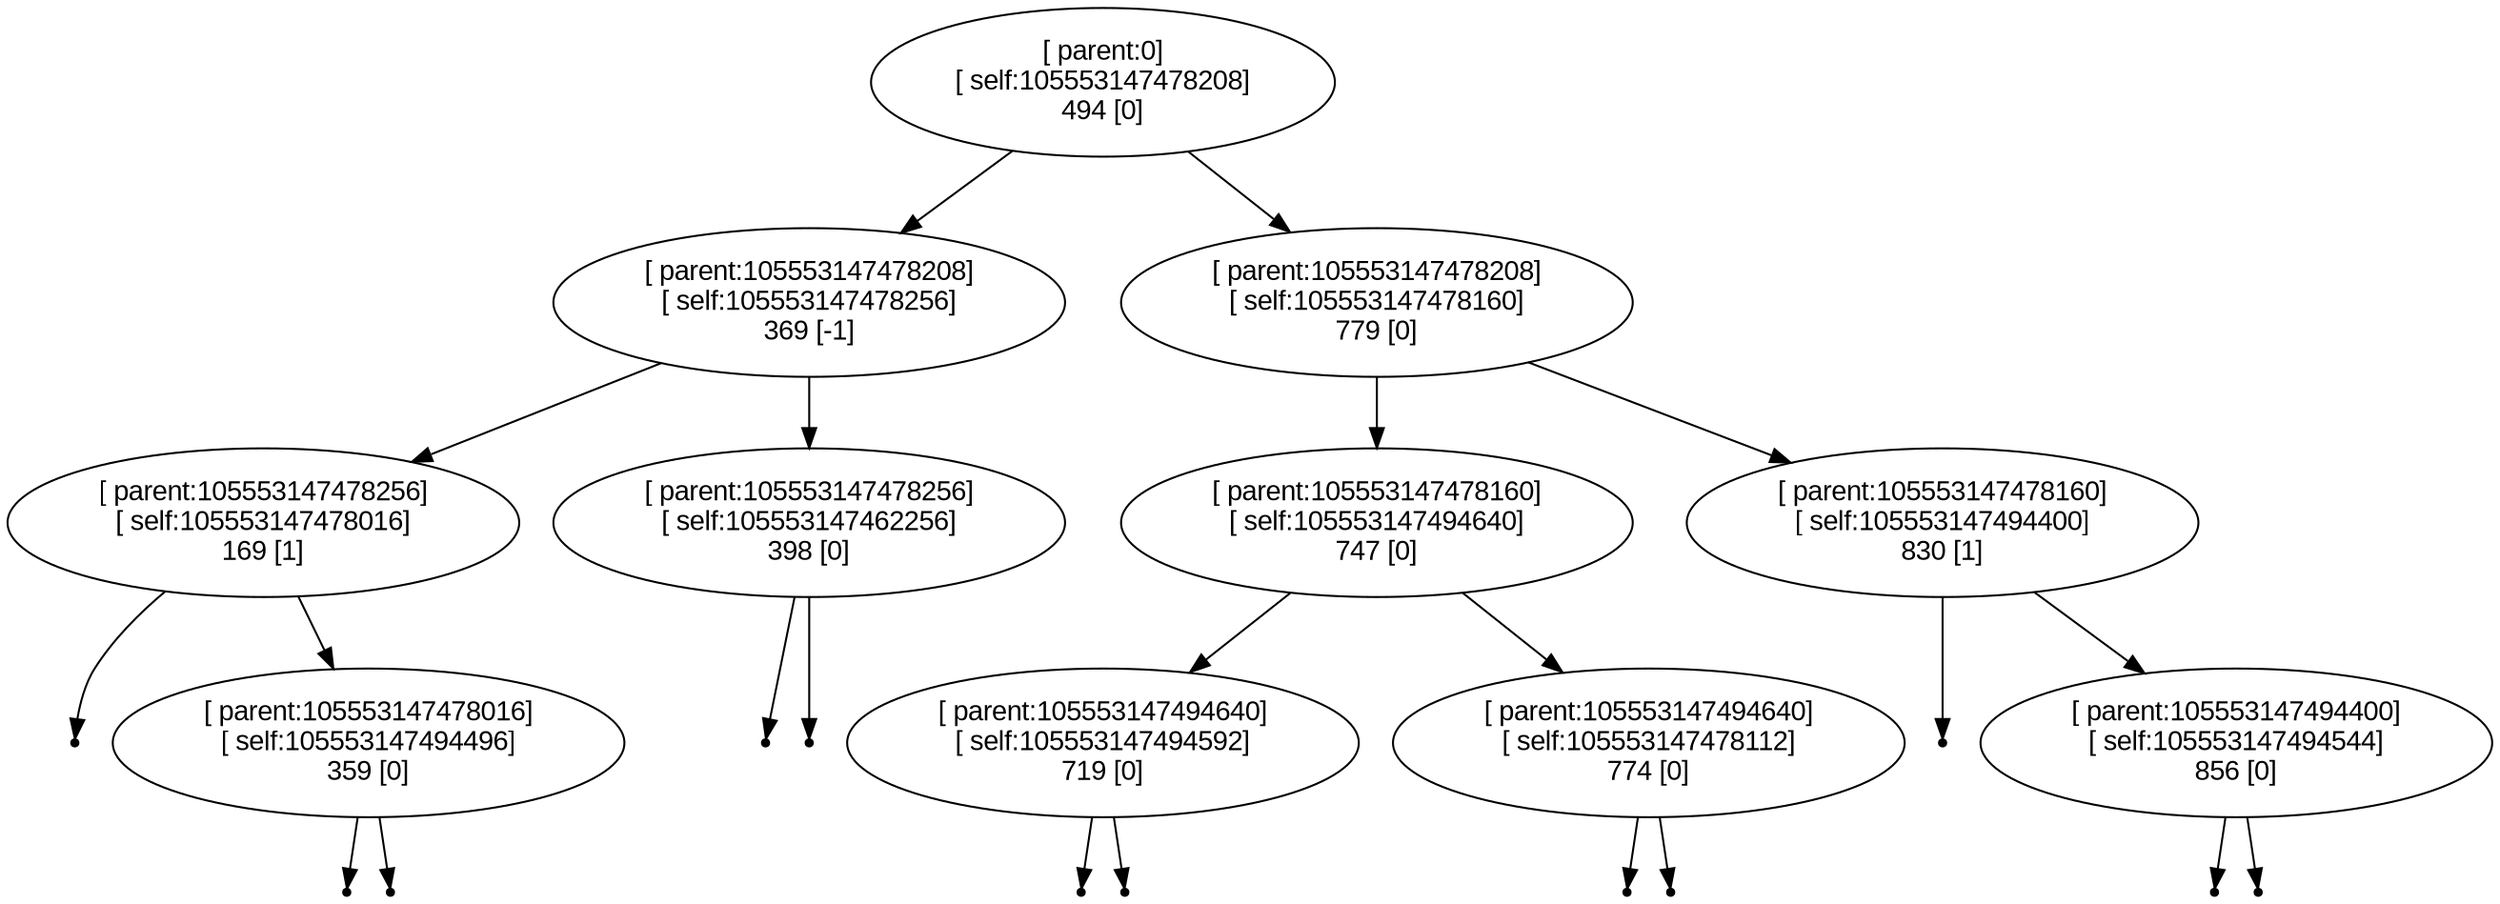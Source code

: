 digraph BST {
    node [fontname="Arial"];
    "[ parent:0]
[ self:105553147478208]
494 [0]" -> "[ parent:105553147478208]
[ self:105553147478256]
369 [-1]";
    "[ parent:0]
[ self:105553147478208]
494 [0]" -> "[ parent:105553147478208]
[ self:105553147478160]
779 [0]";
    "[ parent:105553147478208]
[ self:105553147478256]
369 [-1]" -> "[ parent:105553147478256]
[ self:105553147478016]
169 [1]";
    "[ parent:105553147478208]
[ self:105553147478256]
369 [-1]" -> "[ parent:105553147478256]
[ self:105553147462256]
398 [0]";
    null64 [shape=point];
    "[ parent:105553147478256]
[ self:105553147478016]
169 [1]" -> "null64"
    "[ parent:105553147478256]
[ self:105553147478016]
169 [1]" -> "[ parent:105553147478016]
[ self:105553147494496]
359 [0]";
    null65 [shape=point];
    "[ parent:105553147478016]
[ self:105553147494496]
359 [0]" -> "null65"
    null66 [shape=point];
    "[ parent:105553147478016]
[ self:105553147494496]
359 [0]" -> "null66"
    null67 [shape=point];
    "[ parent:105553147478256]
[ self:105553147462256]
398 [0]" -> "null67"
    null68 [shape=point];
    "[ parent:105553147478256]
[ self:105553147462256]
398 [0]" -> "null68"
    "[ parent:105553147478208]
[ self:105553147478160]
779 [0]" -> "[ parent:105553147478160]
[ self:105553147494640]
747 [0]";
    "[ parent:105553147478208]
[ self:105553147478160]
779 [0]" -> "[ parent:105553147478160]
[ self:105553147494400]
830 [1]";
    "[ parent:105553147478160]
[ self:105553147494640]
747 [0]" -> "[ parent:105553147494640]
[ self:105553147494592]
719 [0]";
    "[ parent:105553147478160]
[ self:105553147494640]
747 [0]" -> "[ parent:105553147494640]
[ self:105553147478112]
774 [0]";
    null69 [shape=point];
    "[ parent:105553147494640]
[ self:105553147494592]
719 [0]" -> "null69"
    null70 [shape=point];
    "[ parent:105553147494640]
[ self:105553147494592]
719 [0]" -> "null70"
    null71 [shape=point];
    "[ parent:105553147494640]
[ self:105553147478112]
774 [0]" -> "null71"
    null72 [shape=point];
    "[ parent:105553147494640]
[ self:105553147478112]
774 [0]" -> "null72"
    null73 [shape=point];
    "[ parent:105553147478160]
[ self:105553147494400]
830 [1]" -> "null73"
    "[ parent:105553147478160]
[ self:105553147494400]
830 [1]" -> "[ parent:105553147494400]
[ self:105553147494544]
856 [0]";
    null74 [shape=point];
    "[ parent:105553147494400]
[ self:105553147494544]
856 [0]" -> "null74"
    null75 [shape=point];
    "[ parent:105553147494400]
[ self:105553147494544]
856 [0]" -> "null75"
}
